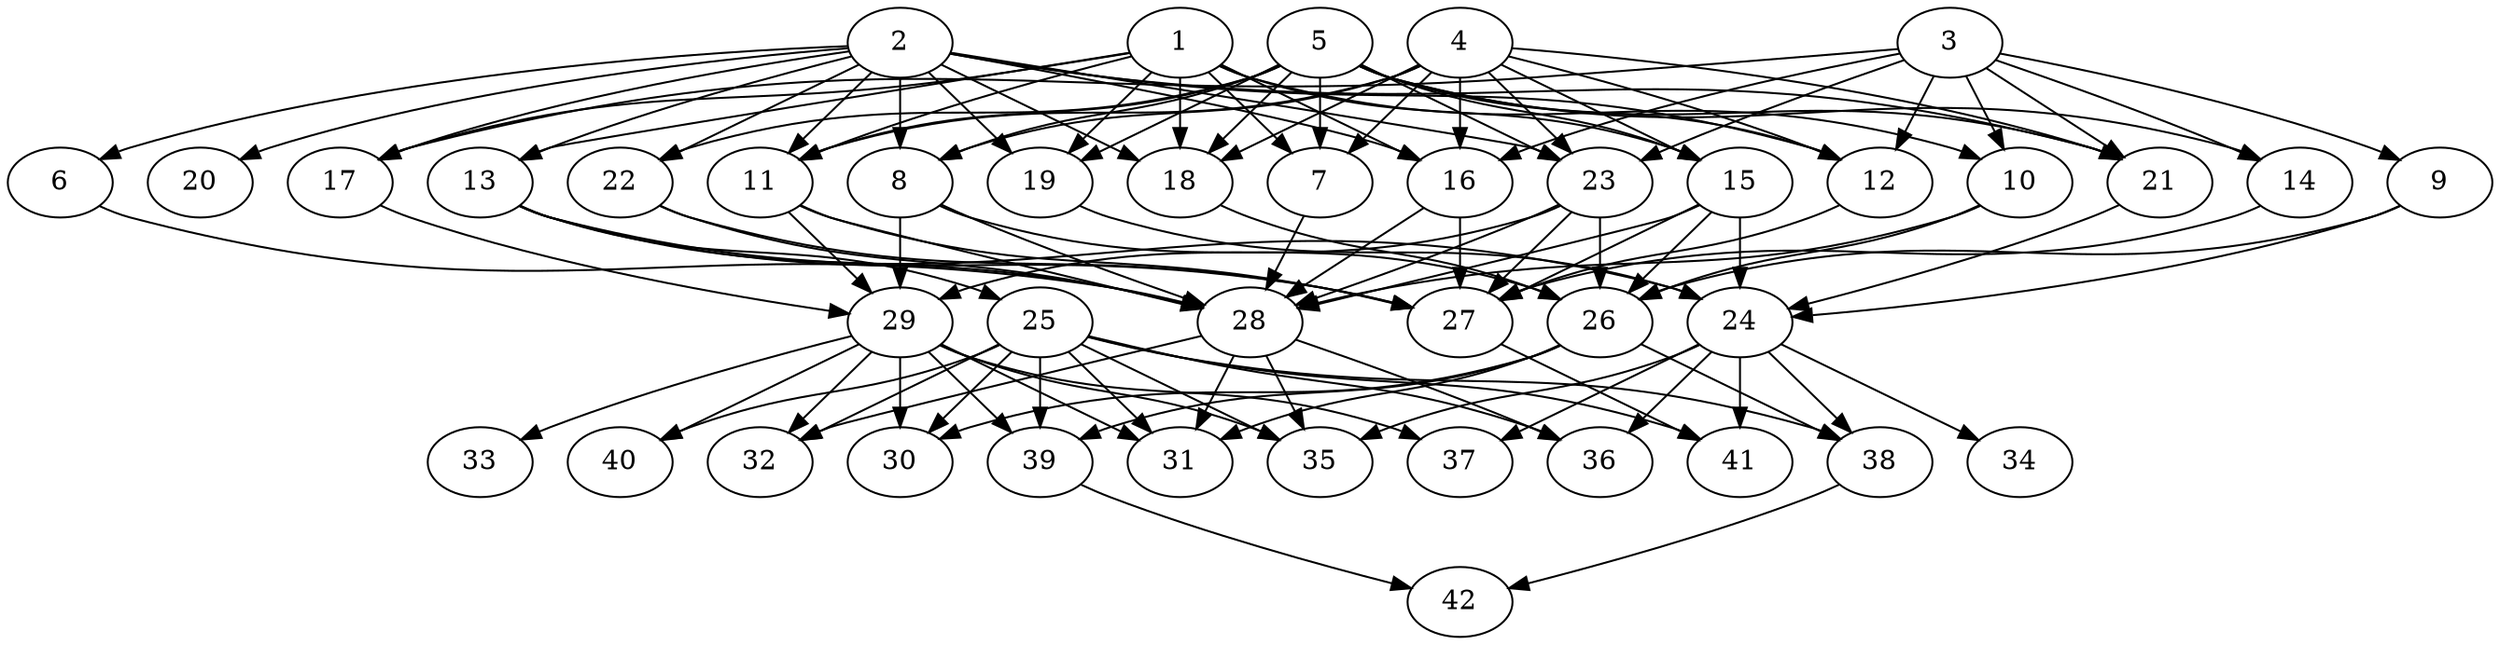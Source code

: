 // DAG (tier=3-complex, mode=compute, n=42, ccr=0.454, fat=0.701, density=0.704, regular=0.279, jump=0.245, mindata=1048576, maxdata=16777216)
// DAG automatically generated by daggen at Sun Aug 24 16:33:34 2025
// /home/ermia/Project/Environments/daggen/bin/daggen --dot --ccr 0.454 --fat 0.701 --regular 0.279 --density 0.704 --jump 0.245 --mindata 1048576 --maxdata 16777216 -n 42 
digraph G {
  1 [size="5127741594765623296", alpha="0.07", expect_size="2563870797382811648"]
  1 -> 7 [size ="23788884328448"]
  1 -> 10 [size ="23788884328448"]
  1 -> 11 [size ="23788884328448"]
  1 -> 13 [size ="23788884328448"]
  1 -> 15 [size ="23788884328448"]
  1 -> 16 [size ="23788884328448"]
  1 -> 17 [size ="23788884328448"]
  1 -> 18 [size ="23788884328448"]
  1 -> 19 [size ="23788884328448"]
  2 [size="2294819917495726505984", alpha="0.08", expect_size="1147409958747863252992"]
  2 -> 6 [size ="1391839189925888"]
  2 -> 8 [size ="1391839189925888"]
  2 -> 11 [size ="1391839189925888"]
  2 -> 12 [size ="1391839189925888"]
  2 -> 13 [size ="1391839189925888"]
  2 -> 16 [size ="1391839189925888"]
  2 -> 17 [size ="1391839189925888"]
  2 -> 18 [size ="1391839189925888"]
  2 -> 19 [size ="1391839189925888"]
  2 -> 20 [size ="1391839189925888"]
  2 -> 21 [size ="1391839189925888"]
  2 -> 22 [size ="1391839189925888"]
  2 -> 23 [size ="1391839189925888"]
  3 [size="8532192189414286", alpha="0.11", expect_size="4266096094707143"]
  3 -> 9 [size ="1045513285664768"]
  3 -> 10 [size ="1045513285664768"]
  3 -> 12 [size ="1045513285664768"]
  3 -> 14 [size ="1045513285664768"]
  3 -> 16 [size ="1045513285664768"]
  3 -> 17 [size ="1045513285664768"]
  3 -> 21 [size ="1045513285664768"]
  3 -> 23 [size ="1045513285664768"]
  4 [size="18232202296561564", alpha="0.01", expect_size="9116101148280782"]
  4 -> 7 [size ="1420948196556800"]
  4 -> 8 [size ="1420948196556800"]
  4 -> 11 [size ="1420948196556800"]
  4 -> 12 [size ="1420948196556800"]
  4 -> 15 [size ="1420948196556800"]
  4 -> 16 [size ="1420948196556800"]
  4 -> 18 [size ="1420948196556800"]
  4 -> 21 [size ="1420948196556800"]
  4 -> 23 [size ="1420948196556800"]
  5 [size="17234026098353634", alpha="0.03", expect_size="8617013049176817"]
  5 -> 7 [size ="10205655990272"]
  5 -> 8 [size ="10205655990272"]
  5 -> 11 [size ="10205655990272"]
  5 -> 12 [size ="10205655990272"]
  5 -> 14 [size ="10205655990272"]
  5 -> 15 [size ="10205655990272"]
  5 -> 18 [size ="10205655990272"]
  5 -> 19 [size ="10205655990272"]
  5 -> 21 [size ="10205655990272"]
  5 -> 22 [size ="10205655990272"]
  5 -> 23 [size ="10205655990272"]
  6 [size="55238848272299680", alpha="0.10", expect_size="27619424136149840"]
  6 -> 28 [size ="1815161392332800"]
  7 [size="1436534478819807232", alpha="0.07", expect_size="718267239409903616"]
  7 -> 28 [size ="749599375491072"]
  8 [size="16120717680987442", alpha="0.16", expect_size="8060358840493721"]
  8 -> 26 [size ="1272623044493312"]
  8 -> 28 [size ="1272623044493312"]
  8 -> 29 [size ="1272623044493312"]
  9 [size="798253164523522359296", alpha="0.06", expect_size="399126582261761179648"]
  9 -> 24 [size ="688415150440448"]
  9 -> 26 [size ="688415150440448"]
  10 [size="84570292511703520", alpha="0.09", expect_size="42285146255851760"]
  10 -> 26 [size ="1535399142883328"]
  10 -> 28 [size ="1535399142883328"]
  11 [size="103449802075788240", alpha="0.12", expect_size="51724901037894120"]
  11 -> 27 [size ="1639707456831488"]
  11 -> 28 [size ="1639707456831488"]
  11 -> 29 [size ="1639707456831488"]
  12 [size="2075871348936595", alpha="0.02", expect_size="1037935674468297"]
  12 -> 27 [size ="36958537515008"]
  13 [size="591810313227469848576", alpha="0.07", expect_size="295905156613734924288"]
  13 -> 24 [size ="563912437137408"]
  13 -> 25 [size ="563912437137408"]
  13 -> 27 [size ="563912437137408"]
  13 -> 28 [size ="563912437137408"]
  14 [size="2645919149828847173632", alpha="0.07", expect_size="1322959574914423586816"]
  14 -> 27 [size ="1530409665953792"]
  15 [size="1955423856596167168", alpha="0.09", expect_size="977711928298083584"]
  15 -> 24 [size ="1183124037828608"]
  15 -> 26 [size ="1183124037828608"]
  15 -> 27 [size ="1183124037828608"]
  15 -> 28 [size ="1183124037828608"]
  16 [size="1708893757395612160", alpha="0.02", expect_size="854446878697806080"]
  16 -> 27 [size ="795807108300800"]
  16 -> 28 [size ="795807108300800"]
  17 [size="16982189991870864", alpha="0.06", expect_size="8491094995935432"]
  17 -> 29 [size ="645780847198208"]
  18 [size="49929695685943230464", alpha="0.00", expect_size="24964847842971615232"]
  18 -> 26 [size ="108474901987328"]
  19 [size="2143058849204984", alpha="0.03", expect_size="1071529424602492"]
  19 -> 24 [size ="39501116211200"]
  20 [size="1659582188229620662272", alpha="0.03", expect_size="829791094114810331136"]
  21 [size="1837306730168001024", alpha="0.11", expect_size="918653365084000512"]
  21 -> 24 [size ="1221688549179392"]
  22 [size="20967473011540144", alpha="0.05", expect_size="10483736505770072"]
  22 -> 27 [size ="726311056179200"]
  22 -> 28 [size ="726311056179200"]
  23 [size="3064051338691316023296", alpha="0.08", expect_size="1532025669345658011648"]
  23 -> 26 [size ="1687669281128448"]
  23 -> 27 [size ="1687669281128448"]
  23 -> 28 [size ="1687669281128448"]
  23 -> 29 [size ="1687669281128448"]
  24 [size="158322158407765721088", alpha="0.16", expect_size="79161079203882860544"]
  24 -> 34 [size ="234126795866112"]
  24 -> 35 [size ="234126795866112"]
  24 -> 36 [size ="234126795866112"]
  24 -> 37 [size ="234126795866112"]
  24 -> 38 [size ="234126795866112"]
  24 -> 41 [size ="234126795866112"]
  25 [size="10472612148970906", alpha="0.08", expect_size="5236306074485453"]
  25 -> 30 [size ="179204859625472"]
  25 -> 31 [size ="179204859625472"]
  25 -> 32 [size ="179204859625472"]
  25 -> 35 [size ="179204859625472"]
  25 -> 36 [size ="179204859625472"]
  25 -> 38 [size ="179204859625472"]
  25 -> 39 [size ="179204859625472"]
  25 -> 40 [size ="179204859625472"]
  25 -> 41 [size ="179204859625472"]
  26 [size="4610846200992142196736", alpha="0.01", expect_size="2305423100496071098368"]
  26 -> 30 [size ="2216207453257728"]
  26 -> 31 [size ="2216207453257728"]
  26 -> 38 [size ="2216207453257728"]
  26 -> 39 [size ="2216207453257728"]
  27 [size="1892782329181503488000", alpha="0.08", expect_size="946391164590751744000"]
  27 -> 41 [size ="1224119366451200"]
  28 [size="291622071212152193024", alpha="0.01", expect_size="145811035606076096512"]
  28 -> 31 [size ="351806274142208"]
  28 -> 32 [size ="351806274142208"]
  28 -> 35 [size ="351806274142208"]
  28 -> 36 [size ="351806274142208"]
  29 [size="3074432079757312000000", alpha="0.08", expect_size="1537216039878656000000"]
  29 -> 30 [size ="1691478917120000"]
  29 -> 31 [size ="1691478917120000"]
  29 -> 32 [size ="1691478917120000"]
  29 -> 33 [size ="1691478917120000"]
  29 -> 35 [size ="1691478917120000"]
  29 -> 37 [size ="1691478917120000"]
  29 -> 39 [size ="1691478917120000"]
  29 -> 40 [size ="1691478917120000"]
  30 [size="515645867801794576384", alpha="0.06", expect_size="257822933900897288192"]
  31 [size="1364468984856582", alpha="0.07", expect_size="682234492428291"]
  32 [size="174078743088786304", alpha="0.09", expect_size="87039371544393152"]
  33 [size="34268840161183793152", alpha="0.03", expect_size="17134420080591896576"]
  34 [size="2203407782591305", alpha="0.17", expect_size="1101703891295652"]
  35 [size="444637004381840384", alpha="0.14", expect_size="222318502190920192"]
  36 [size="4220651326974989312", alpha="0.14", expect_size="2110325663487494656"]
  37 [size="2553803178338272768", alpha="0.07", expect_size="1276901589169136384"]
  38 [size="85293543076813392", alpha="0.19", expect_size="42646771538406696"]
  38 -> 42 [size ="1731498357030912"]
  39 [size="42729127343785608", alpha="0.06", expect_size="21364563671892804"]
  39 -> 42 [size ="35321945260032"]
  40 [size="1208510472617608609792", alpha="0.15", expect_size="604255236308804304896"]
  41 [size="57764357418626016", alpha="0.18", expect_size="28882178709313008"]
  42 [size="24833847820699556", alpha="0.05", expect_size="12416923910349778"]
}